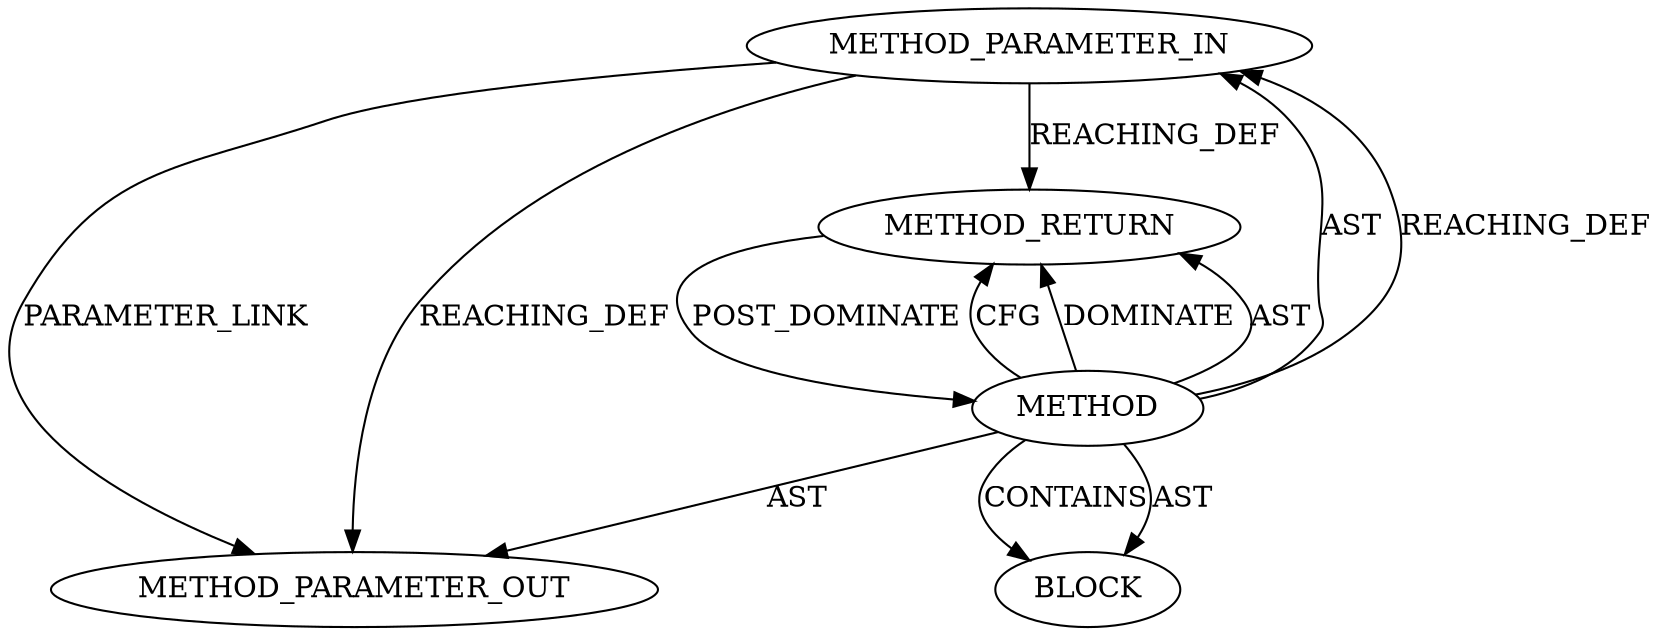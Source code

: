 digraph {
  20526 [label=METHOD_PARAMETER_IN ORDER=1 CODE="p1" IS_VARIADIC=false TYPE_FULL_NAME="ANY" EVALUATION_STRATEGY="BY_VALUE" INDEX=1 NAME="p1"]
  22214 [label=METHOD_PARAMETER_OUT ORDER=1 CODE="p1" IS_VARIADIC=false TYPE_FULL_NAME="ANY" EVALUATION_STRATEGY="BY_VALUE" INDEX=1 NAME="p1"]
  20527 [label=BLOCK ORDER=1 ARGUMENT_INDEX=1 CODE="<empty>" TYPE_FULL_NAME="ANY"]
  20525 [label=METHOD AST_PARENT_TYPE="NAMESPACE_BLOCK" AST_PARENT_FULL_NAME="<global>" ORDER=0 CODE="<empty>" FULL_NAME="atomic_read" IS_EXTERNAL=true FILENAME="<empty>" SIGNATURE="" NAME="atomic_read"]
  20528 [label=METHOD_RETURN ORDER=2 CODE="RET" TYPE_FULL_NAME="ANY" EVALUATION_STRATEGY="BY_VALUE"]
  20526 -> 22214 [label=PARAMETER_LINK ]
  20525 -> 22214 [label=AST ]
  20526 -> 20528 [label=REACHING_DEF VARIABLE="p1"]
  20525 -> 20528 [label=CFG ]
  20526 -> 22214 [label=REACHING_DEF VARIABLE="p1"]
  20525 -> 20527 [label=CONTAINS ]
  20525 -> 20528 [label=DOMINATE ]
  20525 -> 20527 [label=AST ]
  20525 -> 20526 [label=AST ]
  20528 -> 20525 [label=POST_DOMINATE ]
  20525 -> 20526 [label=REACHING_DEF VARIABLE=""]
  20525 -> 20528 [label=AST ]
}
